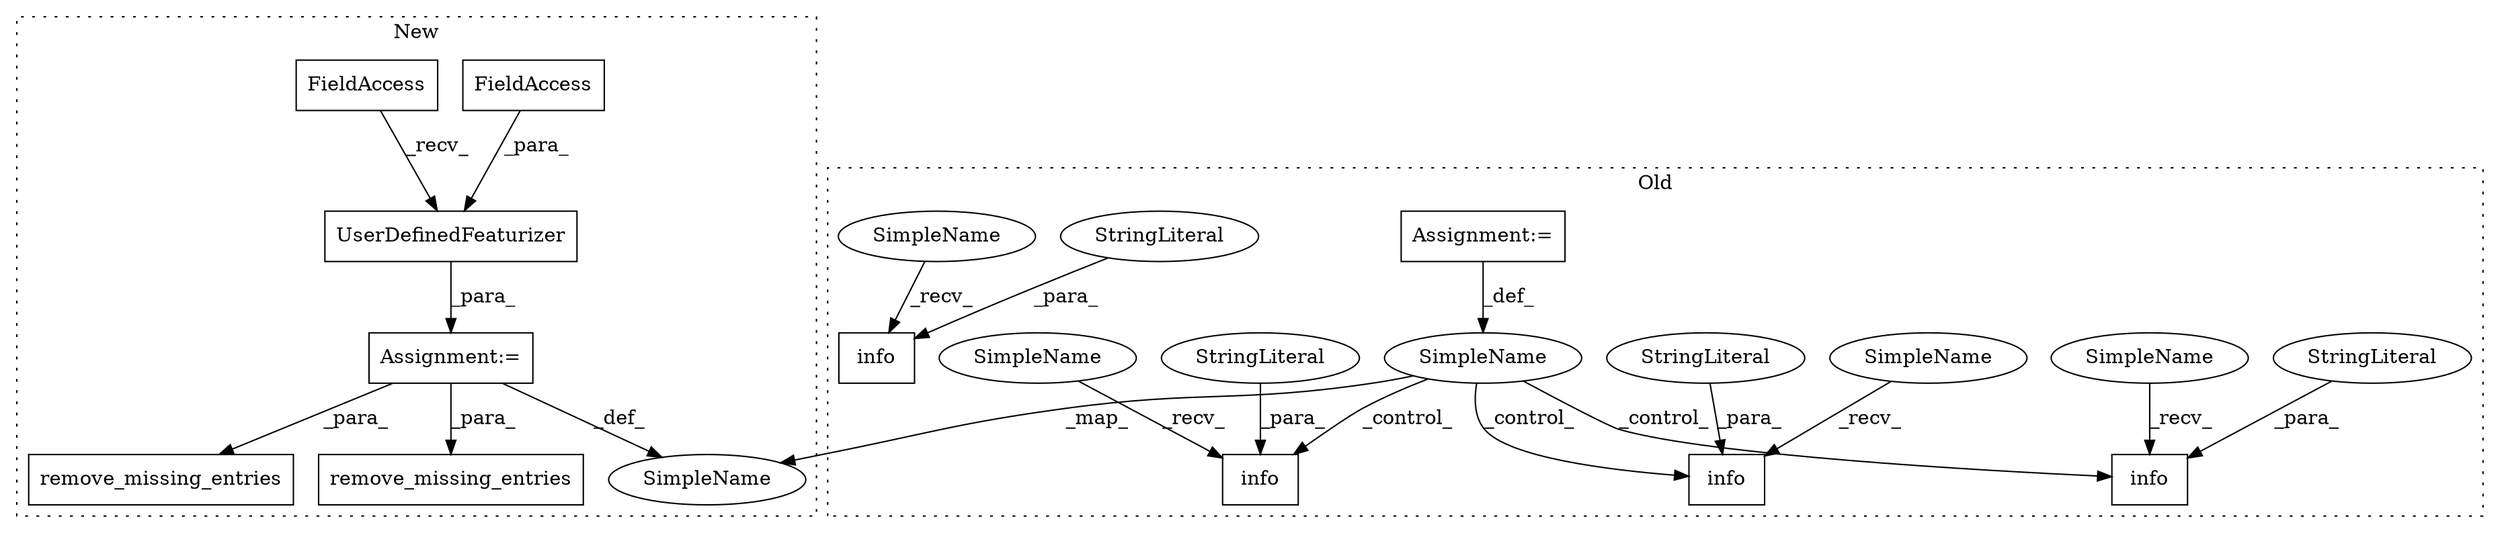 digraph G {
subgraph cluster0 {
1 [label="info" a="32" s="3695,3739" l="5,1" shape="box"];
3 [label="SimpleName" a="42" s="3079" l="11" shape="ellipse"];
5 [label="info" a="32" s="3518,3568" l="5,1" shape="box"];
9 [label="StringLiteral" a="45" s="3700" l="39" shape="ellipse"];
10 [label="Assignment:=" a="7" s="2165" l="1" shape="box"];
13 [label="StringLiteral" a="45" s="3523" l="45" shape="ellipse"];
14 [label="info" a="32" s="3335,3383" l="5,1" shape="box"];
15 [label="StringLiteral" a="45" s="3340" l="43" shape="ellipse"];
16 [label="info" a="32" s="2542,2591" l="5,1" shape="box"];
17 [label="StringLiteral" a="45" s="2547" l="44" shape="ellipse"];
18 [label="SimpleName" a="42" s="3688" l="6" shape="ellipse"];
19 [label="SimpleName" a="42" s="3328" l="6" shape="ellipse"];
20 [label="SimpleName" a="42" s="3511" l="6" shape="ellipse"];
21 [label="SimpleName" a="42" s="2535" l="6" shape="ellipse"];
label = "Old";
style="dotted";
}
subgraph cluster1 {
2 [label="UserDefinedFeaturizer" a="32" s="2960,2999" l="22,1" shape="box"];
4 [label="SimpleName" a="42" s="3859" l="11" shape="ellipse"];
6 [label="FieldAccess" a="22" s="2982" l="17" shape="box"];
7 [label="FieldAccess" a="22" s="2946" l="13" shape="box"];
8 [label="remove_missing_entries" a="32" s="3557,3592" l="23,1" shape="box"];
11 [label="Assignment:=" a="7" s="2945" l="1" shape="box"];
12 [label="remove_missing_entries" a="32" s="3514,3550" l="23,1" shape="box"];
label = "New";
style="dotted";
}
2 -> 11 [label="_para_"];
3 -> 4 [label="_map_"];
3 -> 14 [label="_control_"];
3 -> 5 [label="_control_"];
3 -> 1 [label="_control_"];
6 -> 2 [label="_para_"];
7 -> 2 [label="_recv_"];
9 -> 1 [label="_para_"];
10 -> 3 [label="_def_"];
11 -> 4 [label="_def_"];
11 -> 8 [label="_para_"];
11 -> 12 [label="_para_"];
13 -> 5 [label="_para_"];
15 -> 14 [label="_para_"];
17 -> 16 [label="_para_"];
18 -> 1 [label="_recv_"];
19 -> 14 [label="_recv_"];
20 -> 5 [label="_recv_"];
21 -> 16 [label="_recv_"];
}